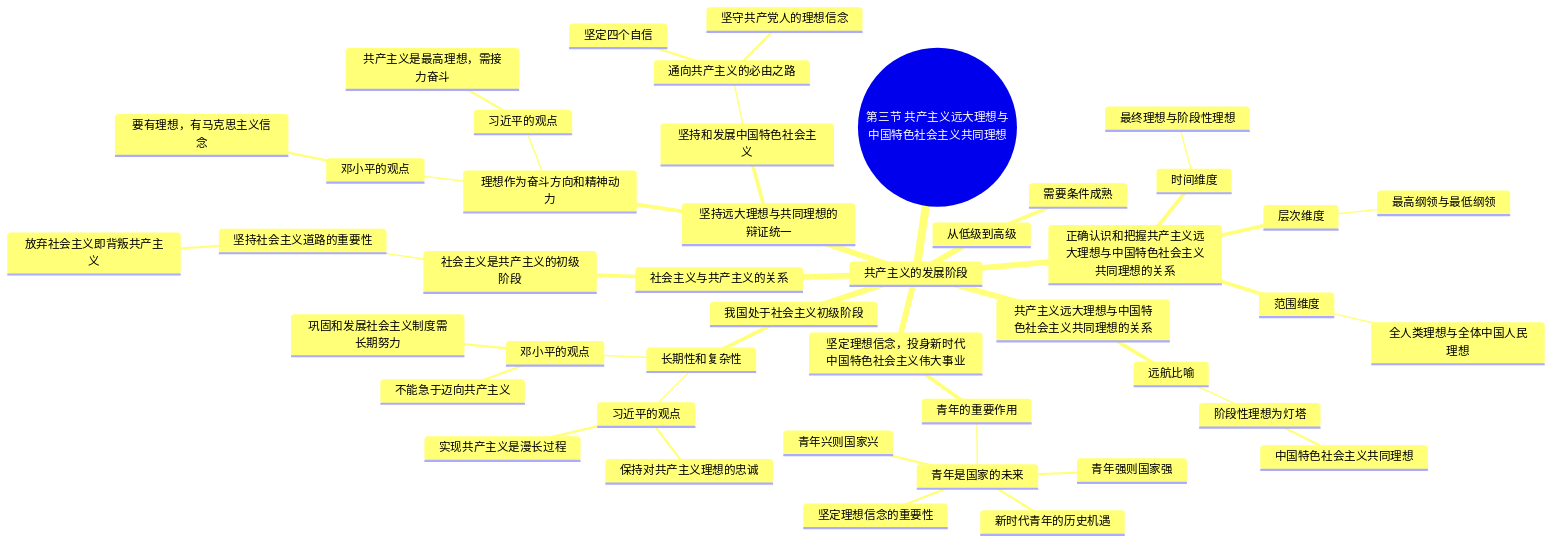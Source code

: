 mindmap
	root((第三节 共产主义远大理想与中国特色社会主义共同理想))
		共产主义的发展阶段
			从低级到高级
				需要条件成熟
			我国处于社会主义初级阶段
				长期性和复杂性
					邓小平的观点
						不能急于迈向共产主义
						巩固和发展社会主义制度需长期努力
					习近平的观点
						实现共产主义是漫长过程
						保持对共产主义理想的忠诚
			社会主义与共产主义的关系
				社会主义是共产主义的初级阶段
					坚持社会主义道路的重要性
						放弃社会主义即背叛共产主义
			共产主义远大理想与中国特色社会主义共同理想的关系
				远航比喻
					阶段性理想为灯塔
						中国特色社会主义共同理想
			坚持远大理想与共同理想的辩证统一
				理想作为奋斗方向和精神动力
					邓小平的观点
						要有理想，有马克思主义信念
					习近平的观点
						共产主义是最高理想，需接力奋斗
				坚持和发展中国特色社会主义
					通向共产主义的必由之路
						坚定四个自信
						坚守共产党人的理想信念
			正确认识和把握共产主义远大理想与中国特色社会主义共同理想的关系
				时间维度
					最终理想与阶段性理想
				层次维度
					最高纲领与最低纲领
				范围维度
					全人类理想与全体中国人民理想
			坚定理想信念，投身新时代中国特色社会主义伟大事业
				青年的重要作用
					青年是国家的未来
						青年兴则国家兴
						青年强则国家强
						新时代青年的历史机遇
						坚定理想信念的重要性